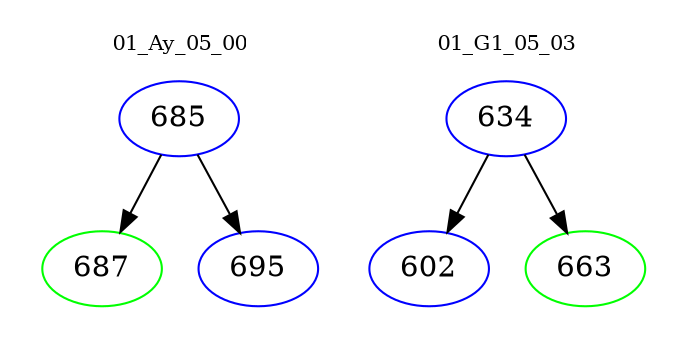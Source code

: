 digraph{
subgraph cluster_0 {
color = white
label = "01_Ay_05_00";
fontsize=10;
T0_685 [label="685", color="blue"]
T0_685 -> T0_687 [color="black"]
T0_687 [label="687", color="green"]
T0_685 -> T0_695 [color="black"]
T0_695 [label="695", color="blue"]
}
subgraph cluster_1 {
color = white
label = "01_G1_05_03";
fontsize=10;
T1_634 [label="634", color="blue"]
T1_634 -> T1_602 [color="black"]
T1_602 [label="602", color="blue"]
T1_634 -> T1_663 [color="black"]
T1_663 [label="663", color="green"]
}
}
